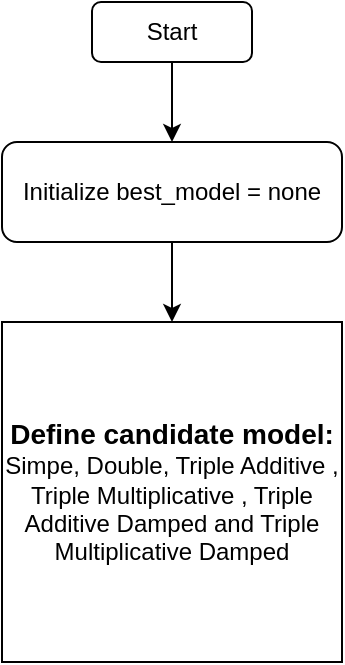 <mxfile version="28.2.4">
  <diagram name="Page-1" id="C_tuE6d4y0P6U2uv0sjN">
    <mxGraphModel dx="2470" dy="749" grid="1" gridSize="10" guides="1" tooltips="1" connect="1" arrows="1" fold="1" page="1" pageScale="1" pageWidth="850" pageHeight="1100" math="0" shadow="0">
      <root>
        <mxCell id="0" />
        <mxCell id="1" parent="0" />
        <mxCell id="4AdrlFn0J5hl-Lt0yi14-5" style="edgeStyle=orthogonalEdgeStyle;rounded=0;orthogonalLoop=1;jettySize=auto;html=1;exitX=0.5;exitY=1;exitDx=0;exitDy=0;" edge="1" parent="1" source="4AdrlFn0J5hl-Lt0yi14-3" target="4AdrlFn0J5hl-Lt0yi14-4">
          <mxGeometry relative="1" as="geometry" />
        </mxCell>
        <mxCell id="4AdrlFn0J5hl-Lt0yi14-3" value="Start" style="rounded=1;whiteSpace=wrap;html=1;" vertex="1" parent="1">
          <mxGeometry y="110" width="80" height="30" as="geometry" />
        </mxCell>
        <mxCell id="4AdrlFn0J5hl-Lt0yi14-8" value="" style="edgeStyle=orthogonalEdgeStyle;rounded=0;orthogonalLoop=1;jettySize=auto;html=1;" edge="1" parent="1" source="4AdrlFn0J5hl-Lt0yi14-4" target="4AdrlFn0J5hl-Lt0yi14-7">
          <mxGeometry relative="1" as="geometry" />
        </mxCell>
        <mxCell id="4AdrlFn0J5hl-Lt0yi14-4" value="Initialize best_model = none" style="rounded=1;whiteSpace=wrap;html=1;" vertex="1" parent="1">
          <mxGeometry x="-45" y="180" width="170" height="50" as="geometry" />
        </mxCell>
        <mxCell id="4AdrlFn0J5hl-Lt0yi14-7" value="&lt;b&gt;&lt;font style=&quot;font-size: 14px;&quot;&gt;Define candidate model:&lt;/font&gt;&lt;/b&gt;&lt;br&gt;Simpe, Double, Triple Additive , Triple Multiplicative , Triple Additive Damped and Triple Multiplicative Damped" style="whiteSpace=wrap;html=1;aspect=fixed;" vertex="1" parent="1">
          <mxGeometry x="-45" y="270" width="170" height="170" as="geometry" />
        </mxCell>
      </root>
    </mxGraphModel>
  </diagram>
</mxfile>
